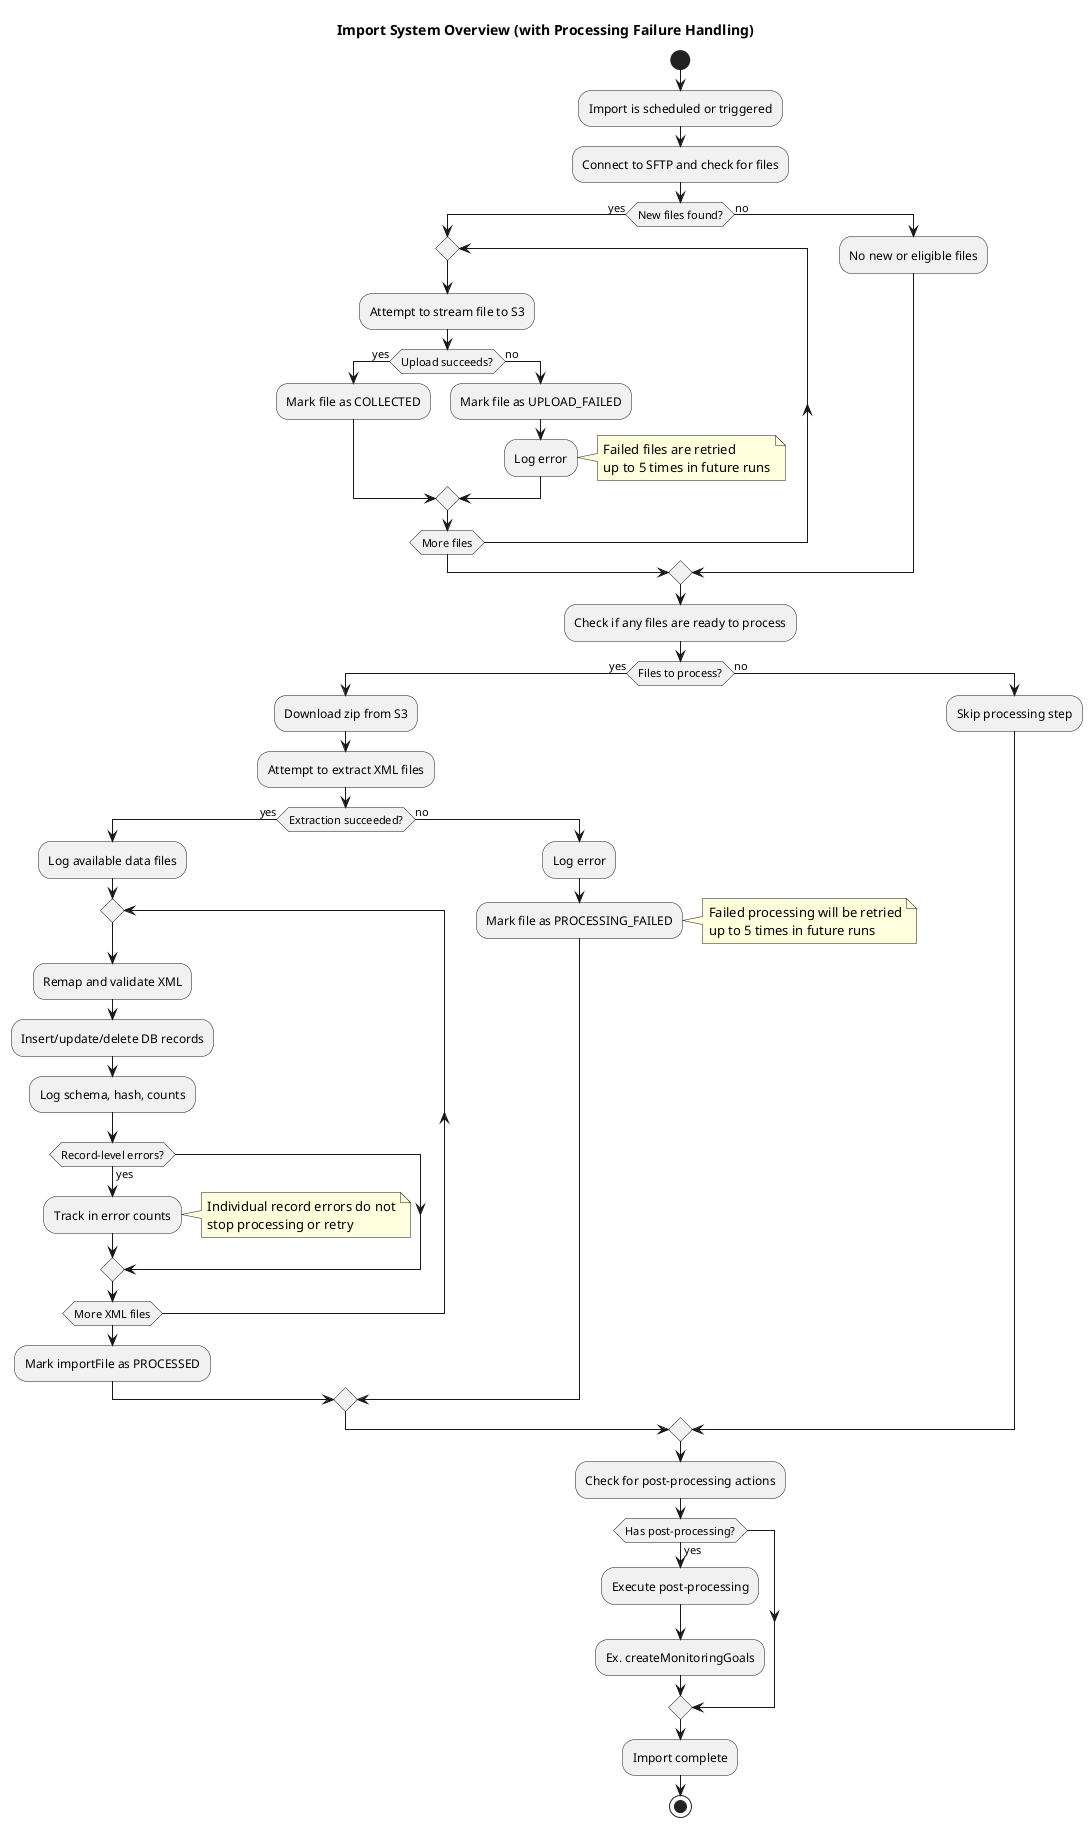 @startuml

!pragma useVerticalIf on
title Import System Overview (with Processing Failure Handling)

start

:Import is scheduled or triggered;

:Connect to SFTP and check for files;

if (New files found?) then (yes)
  repeat
    :Attempt to stream file to S3;

    if (Upload succeeds?) then (yes)
      :Mark file as COLLECTED;
    else (no)
      :Mark file as UPLOAD_FAILED;
      :Log error;
      note right
        Failed files are retried
        up to 5 times in future runs
      end note
    endif

  repeat while (More files)
else (no)
  :No new or eligible files;
endif

:Check if any files are ready to process;

if (Files to process?) then (yes)
  :Download zip from S3;
  :Attempt to extract XML files;

  if (Extraction succeeded?) then (yes)
    :Log available data files;

    repeat
      :Remap and validate XML;
      :Insert/update/delete DB records;
      :Log schema, hash, counts;

      if (Record-level errors?) then (yes)
        :Track in error counts;
        note right
          Individual record errors do not
          stop processing or retry
        end note
      endif

    repeat while (More XML files)

    :Mark importFile as PROCESSED;
  else (no)
    :Log error;
    :Mark file as PROCESSING_FAILED;
    note right
      Failed processing will be retried
      up to 5 times in future runs
    end note
  endif

else (no)
  :Skip processing step;
endif

:Check for post-processing actions;

if (Has post-processing?) then (yes)
  :Execute post-processing;
  :Ex. createMonitoringGoals;
endif

:Import complete;

stop
@enduml
